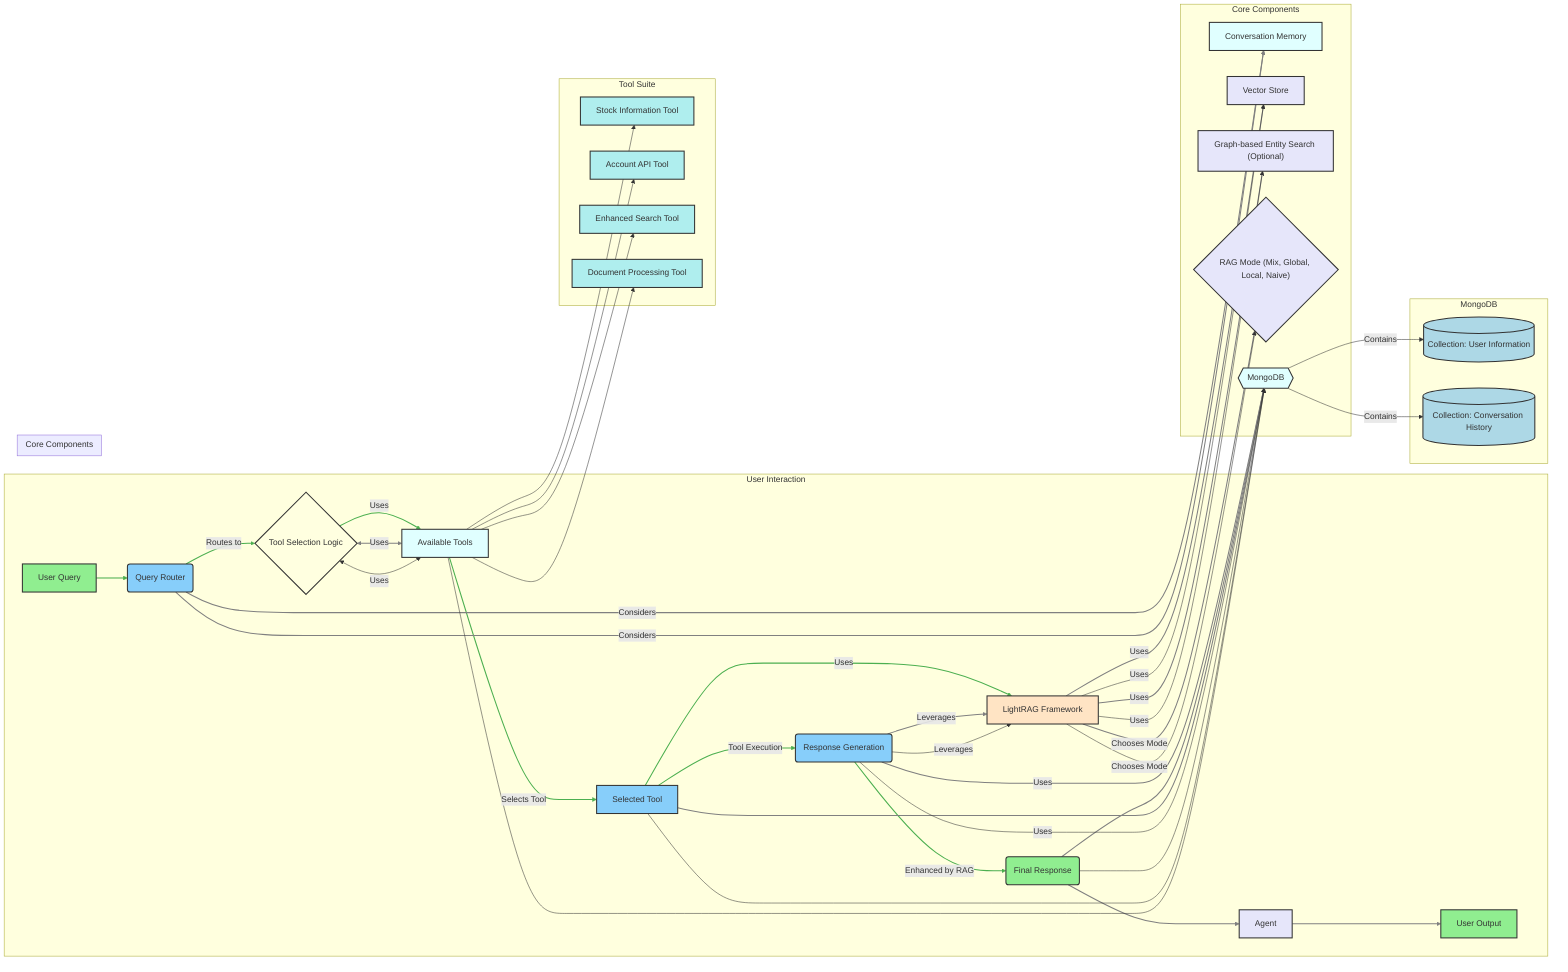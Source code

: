 graph LR
    subgraph User Interaction
        A[User Query] --> B(Query Router)
        B -- Routes to --> C{Tool Selection Logic}
        I -- Selects Tool --> D[Selected Tool]
        C -- Uses --> I
        D -- Uses --> J
        D -- Tool Execution --> E(Response Generation)
        E -- Enhanced by RAG --> F(Final Response)
        F --> M[Agent]
        M --> G[User Output]
    end
    subgraph Core Components
        B -- Considers --> H[Conversation Memory]
        C <-- Uses --> I[Available Tools]
        E -- Leverages --> J[LightRAG Framework]
        J -- Uses --> K[Vector Store]
        J -- Uses --> L["Graph-based Entity Search (Optional)"]
        J -- Chooses Mode --> N{"RAG Mode (Mix, Global, Local, Naive)"}
        E -- Uses --> O[Response Refinement Tool]
        F --> O
        D --> O{{MongoDB}}
    end

    subgraph Core Components
        B -- Considers --> H[Conversation Memory]
        C <-- Uses --> I[Available Tools]
        E -- Leverages --> J[LightRAG Framework]
        J -- Uses --> K[Vector Store]
        J -- Uses --> L["Graph-based Entity Search (Optional)"]
        J -- Chooses Mode --> N{"RAG Mode (Mix, Global, Local, Naive)"}
        E -- Uses --> O[Response Refinement Tool]
        F --> O
        D --> O{{MongoDB}}
    end

    subgraph Tool Suite
        I --> P[Stock Information Tool]
        I --> Q[Account API Tool]
        I --> R[Enhanced Search Tool]
        I --> S[Document Processing Tool]
        I --> O
    end
    
    subgraph MongoDB
        O -- Contains --> O1[(Collection: User Information)]
        O -- Contains --> O2[(Collection: Conversation History)]
    end
    
    %% Styling
    style A fill:#90EE90,stroke:#333,stroke-width:2px
    style B fill:#87CEFA,stroke:#333,stroke-width:2px
    style C fill:#FFFFE0,stroke:#333,stroke-width:2px
    style D fill:#87CEFA,stroke:#333,stroke-width:2px
    style E fill:#87CEFA,stroke:#333,stroke-width:2px
    style F fill:#90EE90,stroke:#333,stroke-width:2px
    style G fill:#90EE90,stroke:#333,stroke-width:2px
    style H fill:#E0FFFF,stroke:#333,stroke-width:2px
    style I fill:#E0FFFF,stroke:#333,stroke-width:2px
    style J fill:#FFE4C4,stroke:#333,stroke-width:2px
    style K fill:#E6E6FA,stroke:#333,stroke-width:2px
    style L fill:#E6E6FA,stroke:#333,stroke-width:2px
    style M fill:#E6E6FA,stroke:#333,stroke-width:2px
    style N fill:#E6E6FA,stroke:#333,stroke-width:2px
    style O fill:#E0FFFF,stroke:#333,stroke-width:2px
    style O1 fill:#ADD8E6,stroke:#333,stroke-width:2px
    style O2 fill:#ADD8E6,stroke:#333,stroke-width:2px
    style P fill:#AFEEEE,stroke:#333,stroke-width:2px
    style Q fill:#AFEEEE,stroke:#333,stroke-width:2px
    style R fill:#AFEEEE,stroke:#333,stroke-width:2px
    style S fill:#AFEEEE,stroke:#333,stroke-width:2px
    %% Flow line styling
    linkStyle 0 stroke:#4CAF50,stroke-width:2px,curve:smooth
    linkStyle 1 stroke:#4CAF50,stroke-width:2px,curve:smooth
    linkStyle 2 stroke:#4CAF50,stroke-width:2px,curve:smooth
    linkStyle 3 stroke:#4CAF50,stroke-width:2px,curve:smooth
    linkStyle 4 stroke:#4CAF50,stroke-width:2px,curve:smooth
    linkStyle 5 stroke:#4CAF50,stroke-width:2px,curve:smooth
    linkStyle 6 stroke:#4CAF50,stroke-width:2px,curve:smooth
    linkStyle 7 stroke:#808080,stroke-width:2px,curve:smooth
    linkStyle 8 stroke:#808080,stroke-width:2px,curve:smooth
    linkStyle 9 stroke:#808080,stroke-width:2px,curve:smooth
    linkStyle 10 stroke:#808080,stroke-width:2px,curve:smooth
    linkStyle 11 stroke:#808080,stroke-width:2px,curve:smooth
    linkStyle 12 stroke:#808080,stroke-width:2px,curve:smooth
    linkStyle 13 stroke:#808080,stroke-width:2px,curve:smooth
    linkStyle 14 stroke:#808080,stroke-width:2px,curve:smooth
    linkStyle 15 stroke:#808080,stroke-width:2px,curve:smooth
    linkStyle 16 stroke:#808080,stroke-width:2px,curve:smooth
    linkStyle 17 stroke:#808080,stroke-width:2px,curve:smooth
    linkStyle 18 stroke:#808080,stroke-width:2px,curve:smooth